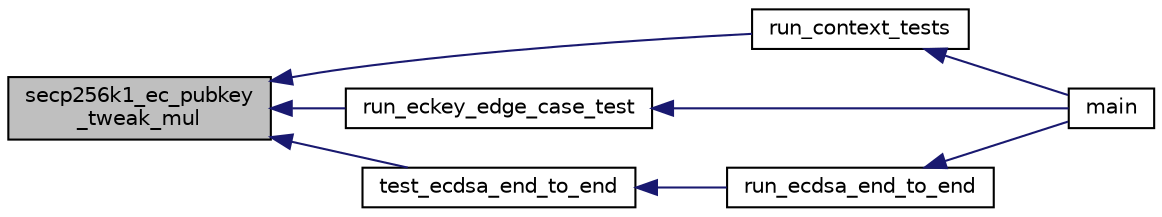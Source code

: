digraph "secp256k1_ec_pubkey_tweak_mul"
{
  edge [fontname="Helvetica",fontsize="10",labelfontname="Helvetica",labelfontsize="10"];
  node [fontname="Helvetica",fontsize="10",shape=record];
  rankdir="LR";
  Node702 [label="secp256k1_ec_pubkey\l_tweak_mul",height=0.2,width=0.4,color="black", fillcolor="grey75", style="filled", fontcolor="black"];
  Node702 -> Node703 [dir="back",color="midnightblue",fontsize="10",style="solid",fontname="Helvetica"];
  Node703 [label="run_context_tests",height=0.2,width=0.4,color="black", fillcolor="white", style="filled",URL="$d5/d7f/tests_8c.html#a2f9713526b1e988694c6e2026a6fce69"];
  Node703 -> Node704 [dir="back",color="midnightblue",fontsize="10",style="solid",fontname="Helvetica"];
  Node704 [label="main",height=0.2,width=0.4,color="black", fillcolor="white", style="filled",URL="$d5/d7f/tests_8c.html#a3c04138a5bfe5d72780bb7e82a18e627"];
  Node702 -> Node705 [dir="back",color="midnightblue",fontsize="10",style="solid",fontname="Helvetica"];
  Node705 [label="run_eckey_edge_case_test",height=0.2,width=0.4,color="black", fillcolor="white", style="filled",URL="$d5/d7f/tests_8c.html#a32498e86a99a258f68cd4b1176f47966"];
  Node705 -> Node704 [dir="back",color="midnightblue",fontsize="10",style="solid",fontname="Helvetica"];
  Node702 -> Node706 [dir="back",color="midnightblue",fontsize="10",style="solid",fontname="Helvetica"];
  Node706 [label="test_ecdsa_end_to_end",height=0.2,width=0.4,color="black", fillcolor="white", style="filled",URL="$d5/d7f/tests_8c.html#a3fc9dc1908215215a68690ea1bfa8bcd"];
  Node706 -> Node707 [dir="back",color="midnightblue",fontsize="10",style="solid",fontname="Helvetica"];
  Node707 [label="run_ecdsa_end_to_end",height=0.2,width=0.4,color="black", fillcolor="white", style="filled",URL="$d5/d7f/tests_8c.html#ab05096657be701bf9ca8616475bb9491"];
  Node707 -> Node704 [dir="back",color="midnightblue",fontsize="10",style="solid",fontname="Helvetica"];
}
